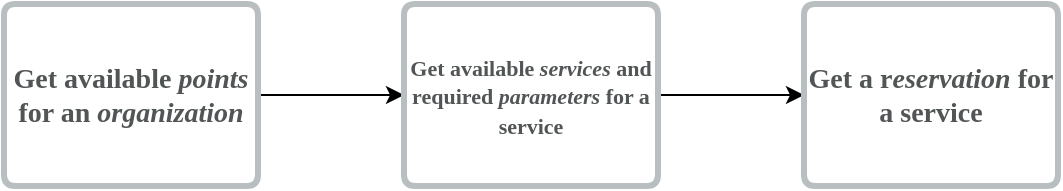 <mxfile version="15.8.4" type="device"><diagram id="YO8eDmyRT24phBRKKtFW" name="reservation-flow"><mxGraphModel dx="1426" dy="737" grid="1" gridSize="10" guides="1" tooltips="1" connect="1" arrows="1" fold="1" page="1" pageScale="1" pageWidth="827" pageHeight="1169" math="0" shadow="0"><root><mxCell id="0l4c24sd2fv58gGn5r0b-0"/><mxCell id="0l4c24sd2fv58gGn5r0b-1" parent="0l4c24sd2fv58gGn5r0b-0"/><mxCell id="0l4c24sd2fv58gGn5r0b-6" value="" style="edgeStyle=orthogonalEdgeStyle;rounded=0;orthogonalLoop=1;jettySize=auto;html=1;" parent="0l4c24sd2fv58gGn5r0b-1" source="0l4c24sd2fv58gGn5r0b-3" target="0l4c24sd2fv58gGn5r0b-4" edge="1"><mxGeometry relative="1" as="geometry"/></mxCell><mxCell id="0l4c24sd2fv58gGn5r0b-3" value="&lt;p style=&quot;margin-left: 0 ; margin-right: 0 ; margin-top: 0px ; margin-bottom: 0px ; text-indent: 0 ; direction: ltr&quot;&gt;&lt;font style=&quot;font-size: 14px ; font-family: &amp;#34;avenir&amp;#34; ; color: rgb(81 , 85 , 86) ; direction: ltr ; letter-spacing: 0px ; line-height: 120% ; opacity: 1&quot;&gt;&lt;b&gt;Get available &lt;i&gt;points &lt;/i&gt;for an &lt;i&gt;organization&lt;/i&gt;&lt;/b&gt;&lt;/font&gt;&lt;/p&gt;" style="verticalAlign=middle;align=center;vsdxID=5;fillColor=#ffffff;gradientColor=none;shape=stencil(nZHdDsIgDIWfpreGgTPues4X2BMQqdKIsDD8fXrZGhM0Xq1XPadfITkF1Y5WDwhSjCmGM97JJAtqB1KStxgp5Q5UB6o9hoinGK7esB50JqWYHTS8U020FDoeenohe/Vqs861beqGixl+5BJu0+cPRgWPnqXaM+jIF2AlFqMf/RdejH6BuZnD4djIOc62nP+GmS0+hOre);strokeColor=#b9bfc1;strokeWidth=3;spacingTop=-3;spacingBottom=-3;spacingLeft=1;spacingRight=1;labelBackgroundColor=none;rounded=1;html=1;whiteSpace=wrap;" parent="0l4c24sd2fv58gGn5r0b-1" vertex="1"><mxGeometry x="80" y="250" width="127" height="91" as="geometry"/></mxCell><mxCell id="0l4c24sd2fv58gGn5r0b-7" value="" style="edgeStyle=orthogonalEdgeStyle;rounded=0;orthogonalLoop=1;jettySize=auto;html=1;" parent="0l4c24sd2fv58gGn5r0b-1" source="0l4c24sd2fv58gGn5r0b-4" target="0l4c24sd2fv58gGn5r0b-5" edge="1"><mxGeometry relative="1" as="geometry"/></mxCell><mxCell id="0l4c24sd2fv58gGn5r0b-4" value="&lt;p style=&quot;margin-left: 0 ; margin-right: 0 ; margin-top: 0px ; margin-bottom: 0px ; text-indent: 0 ; direction: ltr&quot;&gt;&lt;font style=&quot;font-family: &amp;#34;avenir&amp;#34; ; color: rgb(81 , 85 , 86) ; direction: ltr ; letter-spacing: 0px ; line-height: 120% ; opacity: 1&quot; size=&quot;1&quot;&gt;&lt;b style=&quot;font-size: 11px&quot;&gt;Get available &lt;i&gt;services&lt;/i&gt; and required &lt;i&gt;parameters&lt;/i&gt; for a service&lt;/b&gt;&lt;/font&gt;&lt;/p&gt;" style="verticalAlign=middle;align=center;vsdxID=5;fillColor=#ffffff;gradientColor=none;shape=stencil(nZHdDsIgDIWfpreGgTPues4X2BMQqdKIsDD8fXrZGhM0Xq1XPadfITkF1Y5WDwhSjCmGM97JJAtqB1KStxgp5Q5UB6o9hoinGK7esB50JqWYHTS8U020FDoeenohe/Vqs861beqGixl+5BJu0+cPRgWPnqXaM+jIF2AlFqMf/RdejH6BuZnD4djIOc62nP+GmS0+hOre);strokeColor=#b9bfc1;strokeWidth=3;spacingTop=-3;spacingBottom=-3;spacingLeft=1;spacingRight=1;labelBackgroundColor=none;rounded=1;html=1;whiteSpace=wrap;" parent="0l4c24sd2fv58gGn5r0b-1" vertex="1"><mxGeometry x="280" y="250" width="127" height="91" as="geometry"/></mxCell><mxCell id="0l4c24sd2fv58gGn5r0b-5" value="&lt;p style=&quot;margin-left: 0 ; margin-right: 0 ; margin-top: 0px ; margin-bottom: 0px ; text-indent: 0 ; direction: ltr&quot;&gt;&lt;font style=&quot;font-family: &amp;#34;avenir&amp;#34; ; color: rgb(81 , 85 , 86) ; direction: ltr ; letter-spacing: 0px ; line-height: 120% ; opacity: 1 ; font-size: 14px&quot;&gt;&lt;b&gt;Get a r&lt;i&gt;eservation&lt;/i&gt; for a service&lt;/b&gt;&lt;/font&gt;&lt;/p&gt;" style="verticalAlign=middle;align=center;vsdxID=5;fillColor=#ffffff;gradientColor=none;shape=stencil(nZHdDsIgDIWfpreGgTPues4X2BMQqdKIsDD8fXrZGhM0Xq1XPadfITkF1Y5WDwhSjCmGM97JJAtqB1KStxgp5Q5UB6o9hoinGK7esB50JqWYHTS8U020FDoeenohe/Vqs861beqGixl+5BJu0+cPRgWPnqXaM+jIF2AlFqMf/RdejH6BuZnD4djIOc62nP+GmS0+hOre);strokeColor=#b9bfc1;strokeWidth=3;spacingTop=-3;spacingBottom=-3;spacingLeft=1;spacingRight=1;labelBackgroundColor=none;rounded=1;html=1;whiteSpace=wrap;" parent="0l4c24sd2fv58gGn5r0b-1" vertex="1"><mxGeometry x="480" y="250" width="127" height="91" as="geometry"/></mxCell></root></mxGraphModel></diagram></mxfile>